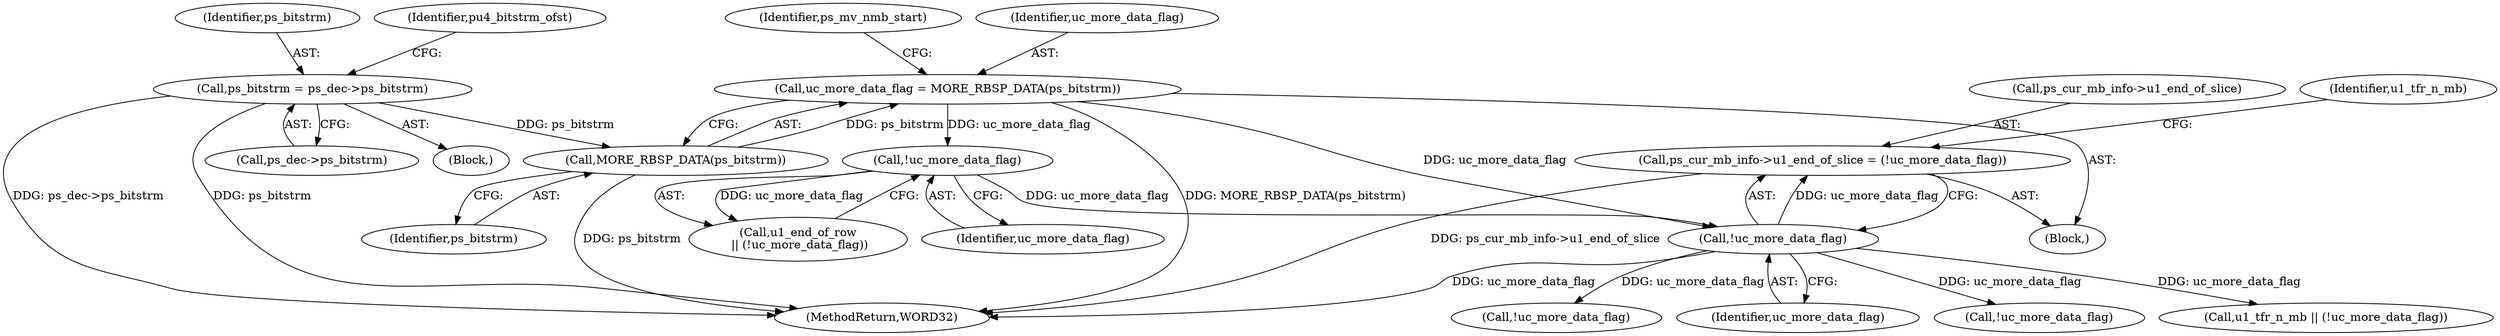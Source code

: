 digraph "0_Android_7950bf47b6944546a0aff11a7184947de9591b51@pointer" {
"1000507" [label="(Call,ps_cur_mb_info->u1_end_of_slice = (!uc_more_data_flag))"];
"1000511" [label="(Call,!uc_more_data_flag)"];
"1000505" [label="(Call,!uc_more_data_flag)"];
"1000419" [label="(Call,uc_more_data_flag = MORE_RBSP_DATA(ps_bitstrm))"];
"1000421" [label="(Call,MORE_RBSP_DATA(ps_bitstrm))"];
"1000139" [label="(Call,ps_bitstrm = ps_dec->ps_bitstrm)"];
"1000512" [label="(Identifier,uc_more_data_flag)"];
"1000516" [label="(Call,!uc_more_data_flag)"];
"1000426" [label="(Identifier,ps_mv_nmb_start)"];
"1000515" [label="(Identifier,u1_tfr_n_mb)"];
"1000506" [label="(Identifier,uc_more_data_flag)"];
"1000508" [label="(Call,ps_cur_mb_info->u1_end_of_slice)"];
"1000422" [label="(Identifier,ps_bitstrm)"];
"1000139" [label="(Call,ps_bitstrm = ps_dec->ps_bitstrm)"];
"1000503" [label="(Call,u1_end_of_row\n || (!uc_more_data_flag))"];
"1000419" [label="(Call,uc_more_data_flag = MORE_RBSP_DATA(ps_bitstrm))"];
"1000140" [label="(Identifier,ps_bitstrm)"];
"1000514" [label="(Call,u1_tfr_n_mb || (!uc_more_data_flag))"];
"1000204" [label="(Block,)"];
"1000507" [label="(Call,ps_cur_mb_info->u1_end_of_slice = (!uc_more_data_flag))"];
"1000146" [label="(Identifier,pu4_bitstrm_ofst)"];
"1000505" [label="(Call,!uc_more_data_flag)"];
"1000141" [label="(Call,ps_dec->ps_bitstrm)"];
"1000420" [label="(Identifier,uc_more_data_flag)"];
"1000407" [label="(Call,!uc_more_data_flag)"];
"1000133" [label="(Block,)"];
"1000511" [label="(Call,!uc_more_data_flag)"];
"1000421" [label="(Call,MORE_RBSP_DATA(ps_bitstrm))"];
"1000582" [label="(MethodReturn,WORD32)"];
"1000507" -> "1000204"  [label="AST: "];
"1000507" -> "1000511"  [label="CFG: "];
"1000508" -> "1000507"  [label="AST: "];
"1000511" -> "1000507"  [label="AST: "];
"1000515" -> "1000507"  [label="CFG: "];
"1000507" -> "1000582"  [label="DDG: ps_cur_mb_info->u1_end_of_slice"];
"1000511" -> "1000507"  [label="DDG: uc_more_data_flag"];
"1000511" -> "1000512"  [label="CFG: "];
"1000512" -> "1000511"  [label="AST: "];
"1000511" -> "1000582"  [label="DDG: uc_more_data_flag"];
"1000511" -> "1000407"  [label="DDG: uc_more_data_flag"];
"1000505" -> "1000511"  [label="DDG: uc_more_data_flag"];
"1000419" -> "1000511"  [label="DDG: uc_more_data_flag"];
"1000511" -> "1000514"  [label="DDG: uc_more_data_flag"];
"1000511" -> "1000516"  [label="DDG: uc_more_data_flag"];
"1000505" -> "1000503"  [label="AST: "];
"1000505" -> "1000506"  [label="CFG: "];
"1000506" -> "1000505"  [label="AST: "];
"1000503" -> "1000505"  [label="CFG: "];
"1000505" -> "1000503"  [label="DDG: uc_more_data_flag"];
"1000419" -> "1000505"  [label="DDG: uc_more_data_flag"];
"1000419" -> "1000204"  [label="AST: "];
"1000419" -> "1000421"  [label="CFG: "];
"1000420" -> "1000419"  [label="AST: "];
"1000421" -> "1000419"  [label="AST: "];
"1000426" -> "1000419"  [label="CFG: "];
"1000419" -> "1000582"  [label="DDG: MORE_RBSP_DATA(ps_bitstrm)"];
"1000421" -> "1000419"  [label="DDG: ps_bitstrm"];
"1000421" -> "1000422"  [label="CFG: "];
"1000422" -> "1000421"  [label="AST: "];
"1000421" -> "1000582"  [label="DDG: ps_bitstrm"];
"1000139" -> "1000421"  [label="DDG: ps_bitstrm"];
"1000139" -> "1000133"  [label="AST: "];
"1000139" -> "1000141"  [label="CFG: "];
"1000140" -> "1000139"  [label="AST: "];
"1000141" -> "1000139"  [label="AST: "];
"1000146" -> "1000139"  [label="CFG: "];
"1000139" -> "1000582"  [label="DDG: ps_dec->ps_bitstrm"];
"1000139" -> "1000582"  [label="DDG: ps_bitstrm"];
}
